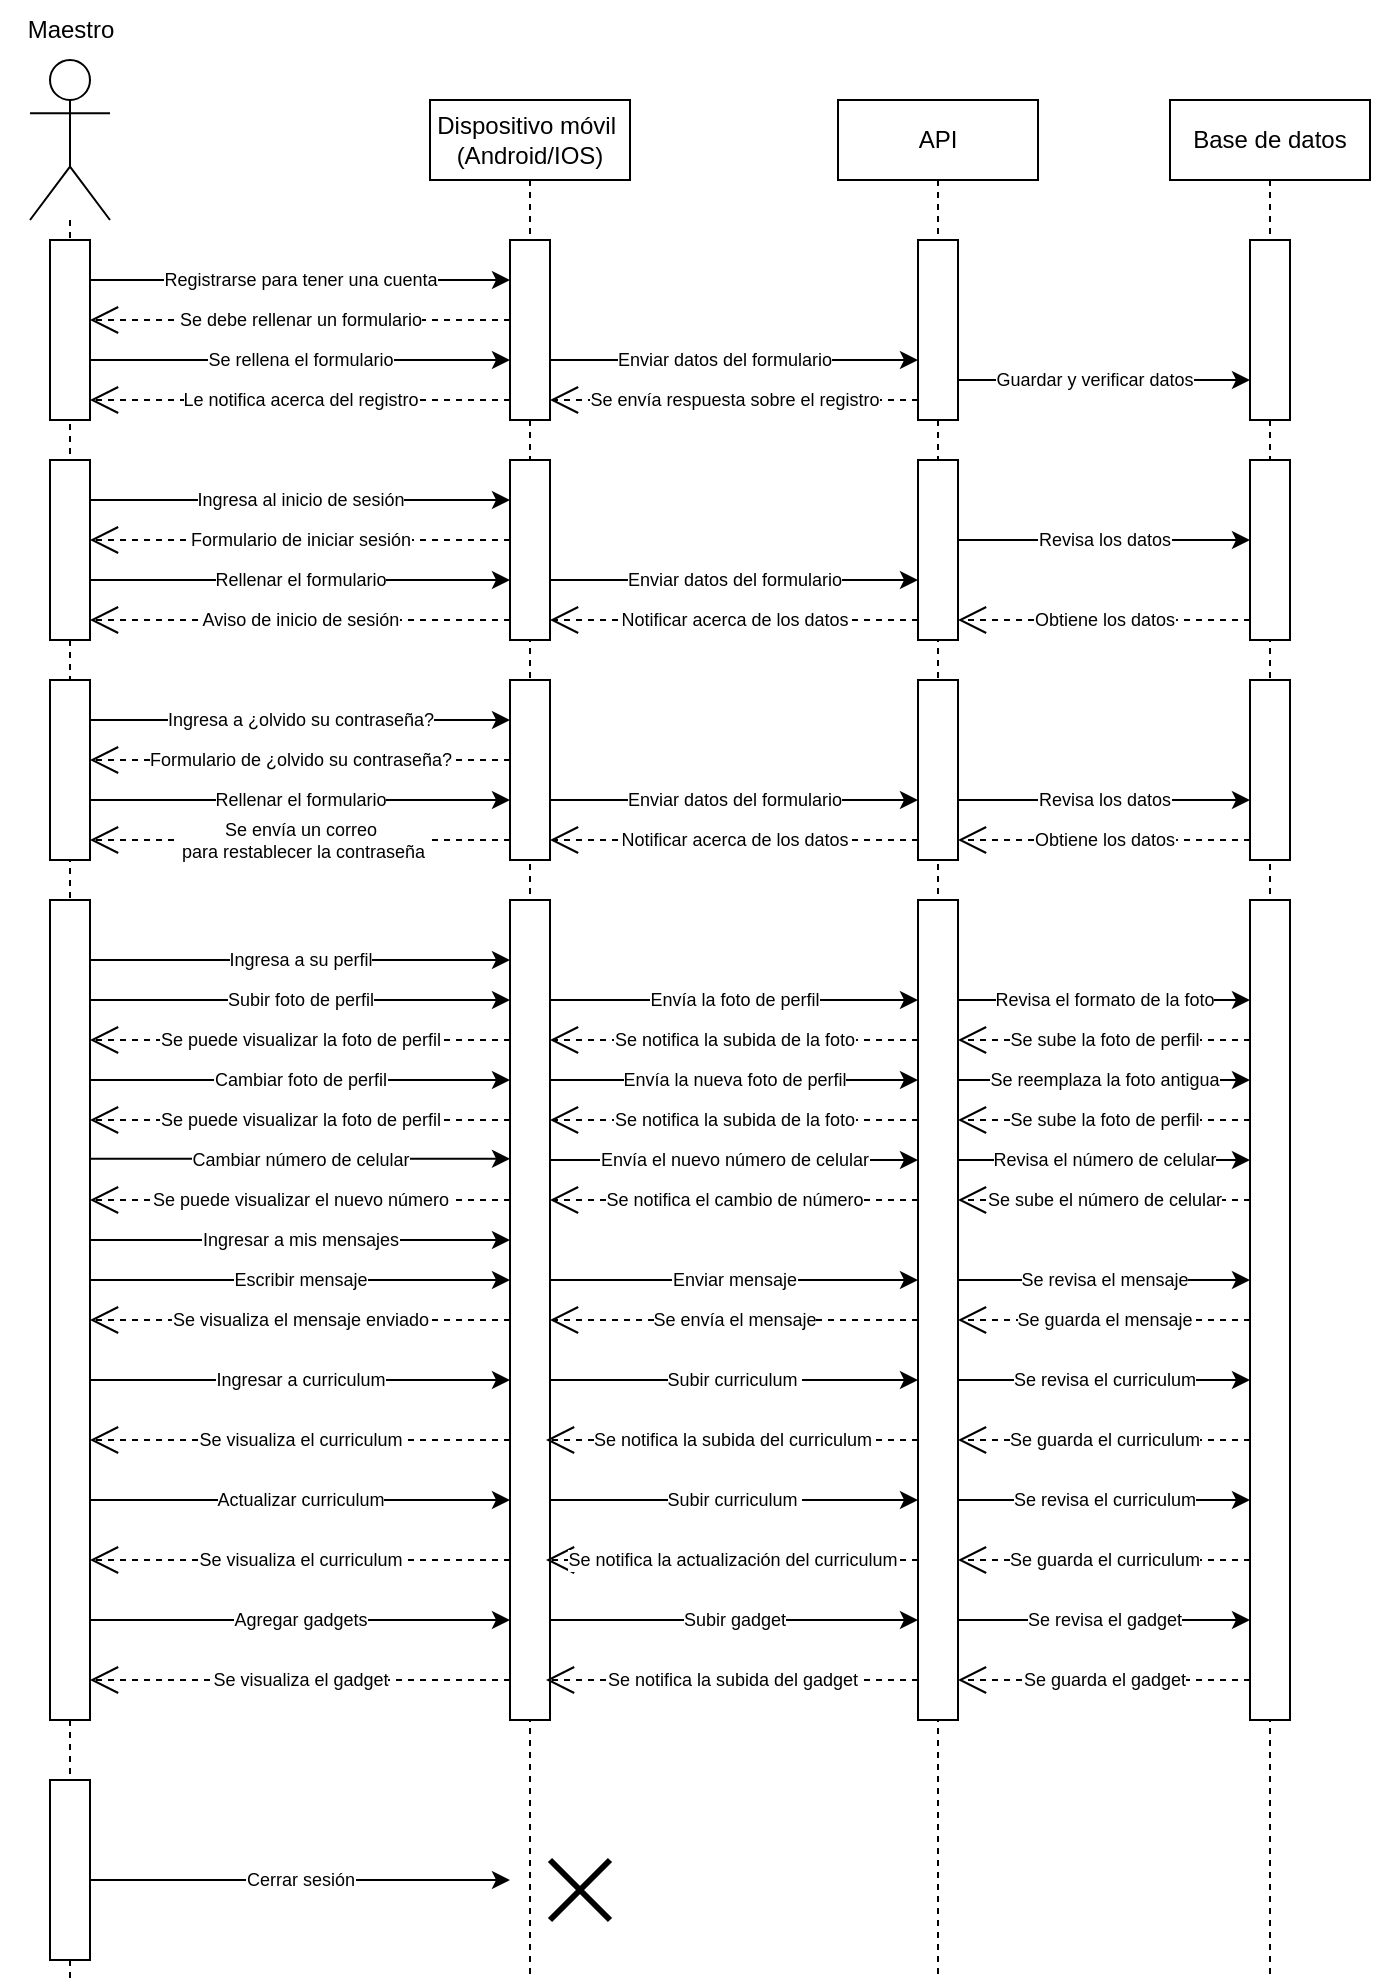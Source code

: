 <mxfile version="24.7.17">
  <diagram name="Página-1" id="ZMTTaH0kbrdrM8E4fykC">
    <mxGraphModel dx="2074" dy="786" grid="1" gridSize="10" guides="1" tooltips="1" connect="1" arrows="1" fold="1" page="1" pageScale="1" pageWidth="827" pageHeight="1169" math="0" shadow="0">
      <root>
        <mxCell id="0" />
        <mxCell id="1" parent="0" />
        <mxCell id="AaN_JI4PRGtVneOclb0R-4" value="" style="shape=umlLifeline;perimeter=lifelinePerimeter;whiteSpace=wrap;html=1;container=1;dropTarget=0;collapsible=0;recursiveResize=0;outlineConnect=0;portConstraint=eastwest;newEdgeStyle={&quot;curved&quot;:0,&quot;rounded&quot;:0};participant=umlActor;size=80;" vertex="1" parent="1">
          <mxGeometry x="90" y="70" width="40" height="960" as="geometry" />
        </mxCell>
        <mxCell id="AaN_JI4PRGtVneOclb0R-3" value="" style="html=1;points=[[0,0,0,0,5],[0,1,0,0,-5],[1,0,0,0,5],[1,1,0,0,-5]];perimeter=orthogonalPerimeter;outlineConnect=0;targetShapes=umlLifeline;portConstraint=eastwest;newEdgeStyle={&quot;curved&quot;:0,&quot;rounded&quot;:0};" vertex="1" parent="AaN_JI4PRGtVneOclb0R-4">
          <mxGeometry x="10" y="90" width="20" height="90" as="geometry" />
        </mxCell>
        <mxCell id="AaN_JI4PRGtVneOclb0R-33" value="" style="html=1;points=[[0,0,0,0,5],[0,1,0,0,-5],[1,0,0,0,5],[1,1,0,0,-5]];perimeter=orthogonalPerimeter;outlineConnect=0;targetShapes=umlLifeline;portConstraint=eastwest;newEdgeStyle={&quot;curved&quot;:0,&quot;rounded&quot;:0};" vertex="1" parent="AaN_JI4PRGtVneOclb0R-4">
          <mxGeometry x="10" y="200" width="20" height="90" as="geometry" />
        </mxCell>
        <mxCell id="AaN_JI4PRGtVneOclb0R-50" value="" style="html=1;points=[[0,0,0,0,5],[0,1,0,0,-5],[1,0,0,0,5],[1,1,0,0,-5]];perimeter=orthogonalPerimeter;outlineConnect=0;targetShapes=umlLifeline;portConstraint=eastwest;newEdgeStyle={&quot;curved&quot;:0,&quot;rounded&quot;:0};" vertex="1" parent="AaN_JI4PRGtVneOclb0R-4">
          <mxGeometry x="10" y="310" width="20" height="90" as="geometry" />
        </mxCell>
        <mxCell id="AaN_JI4PRGtVneOclb0R-67" value="" style="html=1;points=[[0,0,0,0,5],[0,1,0,0,-5],[1,0,0,0,5],[1,1,0,0,-5]];perimeter=orthogonalPerimeter;outlineConnect=0;targetShapes=umlLifeline;portConstraint=eastwest;newEdgeStyle={&quot;curved&quot;:0,&quot;rounded&quot;:0};" vertex="1" parent="AaN_JI4PRGtVneOclb0R-4">
          <mxGeometry x="10" y="420" width="20" height="410" as="geometry" />
        </mxCell>
        <mxCell id="AaN_JI4PRGtVneOclb0R-174" value="" style="html=1;points=[[0,0,0,0,5],[0,1,0,0,-5],[1,0,0,0,5],[1,1,0,0,-5]];perimeter=orthogonalPerimeter;outlineConnect=0;targetShapes=umlLifeline;portConstraint=eastwest;newEdgeStyle={&quot;curved&quot;:0,&quot;rounded&quot;:0};" vertex="1" parent="AaN_JI4PRGtVneOclb0R-4">
          <mxGeometry x="10" y="860" width="20" height="90" as="geometry" />
        </mxCell>
        <mxCell id="AaN_JI4PRGtVneOclb0R-5" value="Maestro" style="text;html=1;align=center;verticalAlign=middle;resizable=0;points=[];autosize=1;strokeColor=none;fillColor=none;" vertex="1" parent="1">
          <mxGeometry x="75" y="40" width="70" height="30" as="geometry" />
        </mxCell>
        <mxCell id="AaN_JI4PRGtVneOclb0R-10" value="Dispositivo móvil&amp;nbsp;&lt;div&gt;(Android/IOS)&lt;/div&gt;" style="shape=umlLifeline;perimeter=lifelinePerimeter;whiteSpace=wrap;html=1;container=1;dropTarget=0;collapsible=0;recursiveResize=0;outlineConnect=0;portConstraint=eastwest;newEdgeStyle={&quot;curved&quot;:0,&quot;rounded&quot;:0};" vertex="1" parent="1">
          <mxGeometry x="290" y="90" width="100" height="940" as="geometry" />
        </mxCell>
        <mxCell id="AaN_JI4PRGtVneOclb0R-19" value="" style="html=1;points=[[0,0,0,0,5],[0,1,0,0,-5],[1,0,0,0,5],[1,1,0,0,-5]];perimeter=orthogonalPerimeter;outlineConnect=0;targetShapes=umlLifeline;portConstraint=eastwest;newEdgeStyle={&quot;curved&quot;:0,&quot;rounded&quot;:0};" vertex="1" parent="AaN_JI4PRGtVneOclb0R-10">
          <mxGeometry x="40" y="70" width="20" height="90" as="geometry" />
        </mxCell>
        <mxCell id="AaN_JI4PRGtVneOclb0R-34" value="" style="html=1;points=[[0,0,0,0,5],[0,1,0,0,-5],[1,0,0,0,5],[1,1,0,0,-5]];perimeter=orthogonalPerimeter;outlineConnect=0;targetShapes=umlLifeline;portConstraint=eastwest;newEdgeStyle={&quot;curved&quot;:0,&quot;rounded&quot;:0};" vertex="1" parent="AaN_JI4PRGtVneOclb0R-10">
          <mxGeometry x="40" y="180" width="20" height="90" as="geometry" />
        </mxCell>
        <mxCell id="AaN_JI4PRGtVneOclb0R-51" value="" style="html=1;points=[[0,0,0,0,5],[0,1,0,0,-5],[1,0,0,0,5],[1,1,0,0,-5]];perimeter=orthogonalPerimeter;outlineConnect=0;targetShapes=umlLifeline;portConstraint=eastwest;newEdgeStyle={&quot;curved&quot;:0,&quot;rounded&quot;:0};" vertex="1" parent="AaN_JI4PRGtVneOclb0R-10">
          <mxGeometry x="40" y="290" width="20" height="90" as="geometry" />
        </mxCell>
        <mxCell id="AaN_JI4PRGtVneOclb0R-68" value="" style="html=1;points=[[0,0,0,0,5],[0,1,0,0,-5],[1,0,0,0,5],[1,1,0,0,-5]];perimeter=orthogonalPerimeter;outlineConnect=0;targetShapes=umlLifeline;portConstraint=eastwest;newEdgeStyle={&quot;curved&quot;:0,&quot;rounded&quot;:0};" vertex="1" parent="AaN_JI4PRGtVneOclb0R-10">
          <mxGeometry x="40" y="400" width="20" height="410" as="geometry" />
        </mxCell>
        <mxCell id="AaN_JI4PRGtVneOclb0R-177" value="" style="shape=umlDestroy;whiteSpace=wrap;html=1;strokeWidth=3;targetShapes=umlLifeline;" vertex="1" parent="AaN_JI4PRGtVneOclb0R-10">
          <mxGeometry x="60" y="880" width="30" height="30" as="geometry" />
        </mxCell>
        <mxCell id="AaN_JI4PRGtVneOclb0R-16" value="API" style="shape=umlLifeline;perimeter=lifelinePerimeter;whiteSpace=wrap;html=1;container=1;dropTarget=0;collapsible=0;recursiveResize=0;outlineConnect=0;portConstraint=eastwest;newEdgeStyle={&quot;curved&quot;:0,&quot;rounded&quot;:0};" vertex="1" parent="1">
          <mxGeometry x="494" y="90" width="100" height="940" as="geometry" />
        </mxCell>
        <mxCell id="AaN_JI4PRGtVneOclb0R-15" value="" style="html=1;points=[[0,0,0,0,5],[0,1,0,0,-5],[1,0,0,0,5],[1,1,0,0,-5]];perimeter=orthogonalPerimeter;outlineConnect=0;targetShapes=umlLifeline;portConstraint=eastwest;newEdgeStyle={&quot;curved&quot;:0,&quot;rounded&quot;:0};" vertex="1" parent="AaN_JI4PRGtVneOclb0R-16">
          <mxGeometry x="40" y="70" width="20" height="90" as="geometry" />
        </mxCell>
        <mxCell id="AaN_JI4PRGtVneOclb0R-42" value="" style="html=1;points=[[0,0,0,0,5],[0,1,0,0,-5],[1,0,0,0,5],[1,1,0,0,-5]];perimeter=orthogonalPerimeter;outlineConnect=0;targetShapes=umlLifeline;portConstraint=eastwest;newEdgeStyle={&quot;curved&quot;:0,&quot;rounded&quot;:0};" vertex="1" parent="AaN_JI4PRGtVneOclb0R-16">
          <mxGeometry x="40" y="180" width="20" height="90" as="geometry" />
        </mxCell>
        <mxCell id="AaN_JI4PRGtVneOclb0R-59" value="" style="html=1;points=[[0,0,0,0,5],[0,1,0,0,-5],[1,0,0,0,5],[1,1,0,0,-5]];perimeter=orthogonalPerimeter;outlineConnect=0;targetShapes=umlLifeline;portConstraint=eastwest;newEdgeStyle={&quot;curved&quot;:0,&quot;rounded&quot;:0};" vertex="1" parent="AaN_JI4PRGtVneOclb0R-16">
          <mxGeometry x="40" y="290" width="20" height="90" as="geometry" />
        </mxCell>
        <mxCell id="AaN_JI4PRGtVneOclb0R-17" value="Base de datos" style="shape=umlLifeline;perimeter=lifelinePerimeter;whiteSpace=wrap;html=1;container=1;dropTarget=0;collapsible=0;recursiveResize=0;outlineConnect=0;portConstraint=eastwest;newEdgeStyle={&quot;curved&quot;:0,&quot;rounded&quot;:0};" vertex="1" parent="1">
          <mxGeometry x="660" y="90" width="100" height="940" as="geometry" />
        </mxCell>
        <mxCell id="AaN_JI4PRGtVneOclb0R-18" value="" style="html=1;points=[[0,0,0,0,5],[0,1,0,0,-5],[1,0,0,0,5],[1,1,0,0,-5]];perimeter=orthogonalPerimeter;outlineConnect=0;targetShapes=umlLifeline;portConstraint=eastwest;newEdgeStyle={&quot;curved&quot;:0,&quot;rounded&quot;:0};" vertex="1" parent="AaN_JI4PRGtVneOclb0R-17">
          <mxGeometry x="40" y="70" width="20" height="90" as="geometry" />
        </mxCell>
        <mxCell id="AaN_JI4PRGtVneOclb0R-46" value="" style="html=1;points=[[0,0,0,0,5],[0,1,0,0,-5],[1,0,0,0,5],[1,1,0,0,-5]];perimeter=orthogonalPerimeter;outlineConnect=0;targetShapes=umlLifeline;portConstraint=eastwest;newEdgeStyle={&quot;curved&quot;:0,&quot;rounded&quot;:0};" vertex="1" parent="AaN_JI4PRGtVneOclb0R-17">
          <mxGeometry x="40" y="180" width="20" height="90" as="geometry" />
        </mxCell>
        <mxCell id="AaN_JI4PRGtVneOclb0R-64" value="" style="html=1;points=[[0,0,0,0,5],[0,1,0,0,-5],[1,0,0,0,5],[1,1,0,0,-5]];perimeter=orthogonalPerimeter;outlineConnect=0;targetShapes=umlLifeline;portConstraint=eastwest;newEdgeStyle={&quot;curved&quot;:0,&quot;rounded&quot;:0};" vertex="1" parent="AaN_JI4PRGtVneOclb0R-17">
          <mxGeometry x="40" y="290" width="20" height="90" as="geometry" />
        </mxCell>
        <mxCell id="AaN_JI4PRGtVneOclb0R-78" value="" style="html=1;points=[[0,0,0,0,5],[0,1,0,0,-5],[1,0,0,0,5],[1,1,0,0,-5]];perimeter=orthogonalPerimeter;outlineConnect=0;targetShapes=umlLifeline;portConstraint=eastwest;newEdgeStyle={&quot;curved&quot;:0,&quot;rounded&quot;:0};" vertex="1" parent="AaN_JI4PRGtVneOclb0R-17">
          <mxGeometry x="40" y="400" width="20" height="410" as="geometry" />
        </mxCell>
        <mxCell id="AaN_JI4PRGtVneOclb0R-21" value="" style="endArrow=classic;html=1;rounded=0;" edge="1" parent="1">
          <mxGeometry relative="1" as="geometry">
            <mxPoint x="120" y="180" as="sourcePoint" />
            <mxPoint x="330" y="180" as="targetPoint" />
          </mxGeometry>
        </mxCell>
        <mxCell id="AaN_JI4PRGtVneOclb0R-22" value="Registrarse para tener una cuenta" style="edgeLabel;resizable=0;html=1;;align=center;verticalAlign=middle;fontSize=9;" connectable="0" vertex="1" parent="AaN_JI4PRGtVneOclb0R-21">
          <mxGeometry relative="1" as="geometry" />
        </mxCell>
        <mxCell id="AaN_JI4PRGtVneOclb0R-23" value="Se debe rellenar un formulario" style="endArrow=open;endSize=12;dashed=1;html=1;rounded=0;fontSize=9;" edge="1" parent="1">
          <mxGeometry width="160" relative="1" as="geometry">
            <mxPoint x="330" y="200" as="sourcePoint" />
            <mxPoint x="120" y="200" as="targetPoint" />
          </mxGeometry>
        </mxCell>
        <mxCell id="AaN_JI4PRGtVneOclb0R-24" value="" style="endArrow=classic;html=1;rounded=0;" edge="1" parent="1">
          <mxGeometry relative="1" as="geometry">
            <mxPoint x="120" y="220" as="sourcePoint" />
            <mxPoint x="330" y="220" as="targetPoint" />
          </mxGeometry>
        </mxCell>
        <mxCell id="AaN_JI4PRGtVneOclb0R-25" value="Se rellena el formulario" style="edgeLabel;resizable=0;html=1;;align=center;verticalAlign=middle;fontSize=9;" connectable="0" vertex="1" parent="AaN_JI4PRGtVneOclb0R-24">
          <mxGeometry relative="1" as="geometry" />
        </mxCell>
        <mxCell id="AaN_JI4PRGtVneOclb0R-26" value="Le notifica acerca del registro" style="endArrow=open;endSize=12;dashed=1;html=1;rounded=0;fontSize=9;" edge="1" parent="1">
          <mxGeometry width="160" relative="1" as="geometry">
            <mxPoint x="330" y="240" as="sourcePoint" />
            <mxPoint x="120" y="240" as="targetPoint" />
          </mxGeometry>
        </mxCell>
        <mxCell id="AaN_JI4PRGtVneOclb0R-27" value="" style="endArrow=classic;html=1;rounded=0;" edge="1" parent="1" target="AaN_JI4PRGtVneOclb0R-15">
          <mxGeometry relative="1" as="geometry">
            <mxPoint x="350" y="220" as="sourcePoint" />
            <mxPoint x="530" y="220" as="targetPoint" />
          </mxGeometry>
        </mxCell>
        <mxCell id="AaN_JI4PRGtVneOclb0R-28" value="Enviar datos del formulario" style="edgeLabel;resizable=0;html=1;;align=center;verticalAlign=middle;fontSize=9;" connectable="0" vertex="1" parent="AaN_JI4PRGtVneOclb0R-27">
          <mxGeometry relative="1" as="geometry">
            <mxPoint x="-5" as="offset" />
          </mxGeometry>
        </mxCell>
        <mxCell id="AaN_JI4PRGtVneOclb0R-30" value="Se envía respuesta sobre el registro" style="endArrow=open;endSize=12;dashed=1;html=1;rounded=0;fontSize=9;" edge="1" parent="1" source="AaN_JI4PRGtVneOclb0R-15">
          <mxGeometry width="160" relative="1" as="geometry">
            <mxPoint x="530" y="240" as="sourcePoint" />
            <mxPoint x="350" y="240" as="targetPoint" />
          </mxGeometry>
        </mxCell>
        <mxCell id="AaN_JI4PRGtVneOclb0R-31" value="" style="endArrow=classic;html=1;rounded=0;" edge="1" parent="1">
          <mxGeometry relative="1" as="geometry">
            <mxPoint x="554" y="230" as="sourcePoint" />
            <mxPoint x="700" y="230" as="targetPoint" />
          </mxGeometry>
        </mxCell>
        <mxCell id="AaN_JI4PRGtVneOclb0R-32" value="Guardar y verificar datos" style="edgeLabel;resizable=0;html=1;;align=center;verticalAlign=middle;fontSize=9;" connectable="0" vertex="1" parent="AaN_JI4PRGtVneOclb0R-31">
          <mxGeometry relative="1" as="geometry">
            <mxPoint x="-5" as="offset" />
          </mxGeometry>
        </mxCell>
        <mxCell id="AaN_JI4PRGtVneOclb0R-35" value="" style="endArrow=classic;html=1;rounded=0;" edge="1" parent="1">
          <mxGeometry relative="1" as="geometry">
            <mxPoint x="120" y="290" as="sourcePoint" />
            <mxPoint x="330" y="290" as="targetPoint" />
          </mxGeometry>
        </mxCell>
        <mxCell id="AaN_JI4PRGtVneOclb0R-36" value="Ingresa al inicio de sesión" style="edgeLabel;resizable=0;html=1;;align=center;verticalAlign=middle;fontSize=9;" connectable="0" vertex="1" parent="AaN_JI4PRGtVneOclb0R-35">
          <mxGeometry relative="1" as="geometry" />
        </mxCell>
        <mxCell id="AaN_JI4PRGtVneOclb0R-37" value="Formulario de iniciar sesión" style="endArrow=open;endSize=12;dashed=1;html=1;rounded=0;fontSize=9;" edge="1" parent="1">
          <mxGeometry width="160" relative="1" as="geometry">
            <mxPoint x="330" y="310" as="sourcePoint" />
            <mxPoint x="120" y="310" as="targetPoint" />
          </mxGeometry>
        </mxCell>
        <mxCell id="AaN_JI4PRGtVneOclb0R-39" value="" style="endArrow=classic;html=1;rounded=0;" edge="1" parent="1">
          <mxGeometry relative="1" as="geometry">
            <mxPoint x="120" y="330" as="sourcePoint" />
            <mxPoint x="330" y="330" as="targetPoint" />
          </mxGeometry>
        </mxCell>
        <mxCell id="AaN_JI4PRGtVneOclb0R-40" value="Rellenar el formulario" style="edgeLabel;resizable=0;html=1;;align=center;verticalAlign=middle;fontSize=9;" connectable="0" vertex="1" parent="AaN_JI4PRGtVneOclb0R-39">
          <mxGeometry relative="1" as="geometry" />
        </mxCell>
        <mxCell id="AaN_JI4PRGtVneOclb0R-41" value="Aviso de inicio de sesión" style="endArrow=open;endSize=12;dashed=1;html=1;rounded=0;fontSize=9;" edge="1" parent="1">
          <mxGeometry width="160" relative="1" as="geometry">
            <mxPoint x="330" y="350" as="sourcePoint" />
            <mxPoint x="120" y="350" as="targetPoint" />
          </mxGeometry>
        </mxCell>
        <mxCell id="AaN_JI4PRGtVneOclb0R-43" value="" style="endArrow=classic;html=1;rounded=0;" edge="1" parent="1" target="AaN_JI4PRGtVneOclb0R-42">
          <mxGeometry relative="1" as="geometry">
            <mxPoint x="350" y="330" as="sourcePoint" />
            <mxPoint x="530" y="330" as="targetPoint" />
          </mxGeometry>
        </mxCell>
        <mxCell id="AaN_JI4PRGtVneOclb0R-44" value="Enviar datos del formulario" style="edgeLabel;resizable=0;html=1;;align=center;verticalAlign=middle;fontSize=9;" connectable="0" vertex="1" parent="AaN_JI4PRGtVneOclb0R-43">
          <mxGeometry relative="1" as="geometry" />
        </mxCell>
        <mxCell id="AaN_JI4PRGtVneOclb0R-45" value="Notificar acerca de los datos" style="endArrow=open;endSize=12;dashed=1;html=1;rounded=0;fontSize=9;" edge="1" parent="1">
          <mxGeometry width="160" relative="1" as="geometry">
            <mxPoint x="534" y="350" as="sourcePoint" />
            <mxPoint x="350" y="350" as="targetPoint" />
          </mxGeometry>
        </mxCell>
        <mxCell id="AaN_JI4PRGtVneOclb0R-47" value="" style="endArrow=classic;html=1;rounded=0;" edge="1" parent="1">
          <mxGeometry relative="1" as="geometry">
            <mxPoint x="554" y="310" as="sourcePoint" />
            <mxPoint x="700" y="310" as="targetPoint" />
          </mxGeometry>
        </mxCell>
        <mxCell id="AaN_JI4PRGtVneOclb0R-48" value="Revisa los datos" style="edgeLabel;resizable=0;html=1;;align=center;verticalAlign=middle;fontSize=9;" connectable="0" vertex="1" parent="AaN_JI4PRGtVneOclb0R-47">
          <mxGeometry relative="1" as="geometry" />
        </mxCell>
        <mxCell id="AaN_JI4PRGtVneOclb0R-49" value="Obtiene los datos" style="endArrow=open;endSize=12;dashed=1;html=1;rounded=0;fontSize=9;" edge="1" parent="1" target="AaN_JI4PRGtVneOclb0R-42">
          <mxGeometry width="160" relative="1" as="geometry">
            <mxPoint x="700" y="350" as="sourcePoint" />
            <mxPoint x="560" y="350" as="targetPoint" />
          </mxGeometry>
        </mxCell>
        <mxCell id="AaN_JI4PRGtVneOclb0R-52" value="" style="endArrow=classic;html=1;rounded=0;" edge="1" parent="1">
          <mxGeometry relative="1" as="geometry">
            <mxPoint x="120" y="400" as="sourcePoint" />
            <mxPoint x="330" y="400" as="targetPoint" />
          </mxGeometry>
        </mxCell>
        <mxCell id="AaN_JI4PRGtVneOclb0R-53" value="Ingresa a ¿olvido su contraseña?" style="edgeLabel;resizable=0;html=1;;align=center;verticalAlign=middle;fontSize=9;" connectable="0" vertex="1" parent="AaN_JI4PRGtVneOclb0R-52">
          <mxGeometry relative="1" as="geometry" />
        </mxCell>
        <mxCell id="AaN_JI4PRGtVneOclb0R-55" value="Formulario de ¿olvido su contraseña?" style="endArrow=open;endSize=12;dashed=1;html=1;rounded=0;fontSize=9;" edge="1" parent="1">
          <mxGeometry width="160" relative="1" as="geometry">
            <mxPoint x="330" y="420" as="sourcePoint" />
            <mxPoint x="120" y="420" as="targetPoint" />
          </mxGeometry>
        </mxCell>
        <mxCell id="AaN_JI4PRGtVneOclb0R-56" value="" style="endArrow=classic;html=1;rounded=0;" edge="1" parent="1">
          <mxGeometry relative="1" as="geometry">
            <mxPoint x="120" y="440" as="sourcePoint" />
            <mxPoint x="330" y="440" as="targetPoint" />
          </mxGeometry>
        </mxCell>
        <mxCell id="AaN_JI4PRGtVneOclb0R-57" value="Rellenar el formulario" style="edgeLabel;resizable=0;html=1;;align=center;verticalAlign=middle;fontSize=9;" connectable="0" vertex="1" parent="AaN_JI4PRGtVneOclb0R-56">
          <mxGeometry relative="1" as="geometry" />
        </mxCell>
        <mxCell id="AaN_JI4PRGtVneOclb0R-58" value="Se envía un correo&lt;div&gt;&amp;nbsp;para restablecer la contraseña&lt;/div&gt;" style="endArrow=open;endSize=12;dashed=1;html=1;rounded=0;fontSize=9;" edge="1" parent="1">
          <mxGeometry width="160" relative="1" as="geometry">
            <mxPoint x="330" y="460" as="sourcePoint" />
            <mxPoint x="120" y="460" as="targetPoint" />
          </mxGeometry>
        </mxCell>
        <mxCell id="AaN_JI4PRGtVneOclb0R-60" value="" style="endArrow=classic;html=1;rounded=0;" edge="1" parent="1" target="AaN_JI4PRGtVneOclb0R-59">
          <mxGeometry relative="1" as="geometry">
            <mxPoint x="350" y="440" as="sourcePoint" />
            <mxPoint x="530" y="440" as="targetPoint" />
          </mxGeometry>
        </mxCell>
        <mxCell id="AaN_JI4PRGtVneOclb0R-61" value="Enviar datos del formulario" style="edgeLabel;resizable=0;html=1;;align=center;verticalAlign=middle;fontSize=9;" connectable="0" vertex="1" parent="AaN_JI4PRGtVneOclb0R-60">
          <mxGeometry relative="1" as="geometry" />
        </mxCell>
        <mxCell id="AaN_JI4PRGtVneOclb0R-62" value="" style="endArrow=classic;html=1;rounded=0;" edge="1" parent="1" source="AaN_JI4PRGtVneOclb0R-59">
          <mxGeometry relative="1" as="geometry">
            <mxPoint x="560" y="440" as="sourcePoint" />
            <mxPoint x="700" y="440" as="targetPoint" />
          </mxGeometry>
        </mxCell>
        <mxCell id="AaN_JI4PRGtVneOclb0R-63" value="Revisa los datos" style="edgeLabel;resizable=0;html=1;;align=center;verticalAlign=middle;fontSize=9;" connectable="0" vertex="1" parent="AaN_JI4PRGtVneOclb0R-62">
          <mxGeometry relative="1" as="geometry" />
        </mxCell>
        <mxCell id="AaN_JI4PRGtVneOclb0R-65" value="Obtiene los datos" style="endArrow=open;endSize=12;dashed=1;html=1;rounded=0;fontSize=9;" edge="1" parent="1" target="AaN_JI4PRGtVneOclb0R-59">
          <mxGeometry width="160" relative="1" as="geometry">
            <mxPoint x="700" y="460" as="sourcePoint" />
            <mxPoint x="560" y="460" as="targetPoint" />
          </mxGeometry>
        </mxCell>
        <mxCell id="AaN_JI4PRGtVneOclb0R-66" value="Notificar acerca de los datos" style="endArrow=open;endSize=12;dashed=1;html=1;rounded=0;fontSize=9;" edge="1" parent="1">
          <mxGeometry width="160" relative="1" as="geometry">
            <mxPoint x="534" y="460" as="sourcePoint" />
            <mxPoint x="350" y="460" as="targetPoint" />
          </mxGeometry>
        </mxCell>
        <mxCell id="AaN_JI4PRGtVneOclb0R-69" value="" style="endArrow=classic;html=1;rounded=0;" edge="1" parent="1">
          <mxGeometry relative="1" as="geometry">
            <mxPoint x="120" y="520" as="sourcePoint" />
            <mxPoint x="330" y="520" as="targetPoint" />
          </mxGeometry>
        </mxCell>
        <mxCell id="AaN_JI4PRGtVneOclb0R-70" value="Ingresa a su perfil" style="edgeLabel;resizable=0;html=1;;align=center;verticalAlign=middle;fontSize=9;" connectable="0" vertex="1" parent="AaN_JI4PRGtVneOclb0R-69">
          <mxGeometry relative="1" as="geometry" />
        </mxCell>
        <mxCell id="AaN_JI4PRGtVneOclb0R-71" value="" style="endArrow=classic;html=1;rounded=0;" edge="1" parent="1">
          <mxGeometry relative="1" as="geometry">
            <mxPoint x="120" y="540" as="sourcePoint" />
            <mxPoint x="330" y="540" as="targetPoint" />
          </mxGeometry>
        </mxCell>
        <mxCell id="AaN_JI4PRGtVneOclb0R-72" value="Subir foto de perfil" style="edgeLabel;resizable=0;html=1;;align=center;verticalAlign=middle;fontSize=9;" connectable="0" vertex="1" parent="AaN_JI4PRGtVneOclb0R-71">
          <mxGeometry relative="1" as="geometry" />
        </mxCell>
        <mxCell id="AaN_JI4PRGtVneOclb0R-76" value="" style="endArrow=classic;html=1;rounded=0;" edge="1" parent="1" target="AaN_JI4PRGtVneOclb0R-75">
          <mxGeometry relative="1" as="geometry">
            <mxPoint x="350" y="540" as="sourcePoint" />
            <mxPoint x="560" y="540" as="targetPoint" />
          </mxGeometry>
        </mxCell>
        <mxCell id="AaN_JI4PRGtVneOclb0R-77" value="Envía la foto de perfil" style="edgeLabel;resizable=0;html=1;;align=center;verticalAlign=middle;fontSize=9;" connectable="0" vertex="1" parent="AaN_JI4PRGtVneOclb0R-76">
          <mxGeometry relative="1" as="geometry" />
        </mxCell>
        <mxCell id="AaN_JI4PRGtVneOclb0R-75" value="" style="html=1;points=[[0,0,0,0,5],[0,1,0,0,-5],[1,0,0,0,5],[1,1,0,0,-5]];perimeter=orthogonalPerimeter;outlineConnect=0;targetShapes=umlLifeline;portConstraint=eastwest;newEdgeStyle={&quot;curved&quot;:0,&quot;rounded&quot;:0};" vertex="1" parent="1">
          <mxGeometry x="534" y="490" width="20" height="410" as="geometry" />
        </mxCell>
        <mxCell id="AaN_JI4PRGtVneOclb0R-79" value="" style="endArrow=classic;html=1;rounded=0;" edge="1" parent="1">
          <mxGeometry relative="1" as="geometry">
            <mxPoint x="554" y="540" as="sourcePoint" />
            <mxPoint x="700" y="540" as="targetPoint" />
          </mxGeometry>
        </mxCell>
        <mxCell id="AaN_JI4PRGtVneOclb0R-80" value="Revisa el formato de la foto" style="edgeLabel;resizable=0;html=1;;align=center;verticalAlign=middle;fontSize=9;" connectable="0" vertex="1" parent="AaN_JI4PRGtVneOclb0R-79">
          <mxGeometry relative="1" as="geometry" />
        </mxCell>
        <mxCell id="AaN_JI4PRGtVneOclb0R-81" value="Se sube la foto de perfil" style="endArrow=open;endSize=12;dashed=1;html=1;rounded=0;fontSize=9;" edge="1" parent="1">
          <mxGeometry width="160" relative="1" as="geometry">
            <mxPoint x="700" y="560" as="sourcePoint" />
            <mxPoint x="554" y="560" as="targetPoint" />
          </mxGeometry>
        </mxCell>
        <mxCell id="AaN_JI4PRGtVneOclb0R-82" value="Se notifica la subida de la foto" style="endArrow=open;endSize=12;dashed=1;html=1;rounded=0;fontSize=9;" edge="1" parent="1">
          <mxGeometry width="160" relative="1" as="geometry">
            <mxPoint x="534" y="560" as="sourcePoint" />
            <mxPoint x="350" y="560" as="targetPoint" />
          </mxGeometry>
        </mxCell>
        <mxCell id="AaN_JI4PRGtVneOclb0R-83" value="Se puede visualizar la foto de perfil" style="endArrow=open;endSize=12;dashed=1;html=1;rounded=0;fontSize=9;" edge="1" parent="1" source="AaN_JI4PRGtVneOclb0R-68">
          <mxGeometry width="160" relative="1" as="geometry">
            <mxPoint x="310" y="560" as="sourcePoint" />
            <mxPoint x="120" y="560" as="targetPoint" />
          </mxGeometry>
        </mxCell>
        <mxCell id="AaN_JI4PRGtVneOclb0R-84" value="" style="endArrow=classic;html=1;rounded=0;" edge="1" parent="1">
          <mxGeometry relative="1" as="geometry">
            <mxPoint x="120" y="580" as="sourcePoint" />
            <mxPoint x="330" y="580" as="targetPoint" />
          </mxGeometry>
        </mxCell>
        <mxCell id="AaN_JI4PRGtVneOclb0R-85" value="Cambiar foto de perfil" style="edgeLabel;resizable=0;html=1;;align=center;verticalAlign=middle;fontSize=9;" connectable="0" vertex="1" parent="AaN_JI4PRGtVneOclb0R-84">
          <mxGeometry relative="1" as="geometry" />
        </mxCell>
        <mxCell id="AaN_JI4PRGtVneOclb0R-86" value="" style="endArrow=classic;html=1;rounded=0;" edge="1" parent="1">
          <mxGeometry relative="1" as="geometry">
            <mxPoint x="350" y="580" as="sourcePoint" />
            <mxPoint x="534" y="580" as="targetPoint" />
          </mxGeometry>
        </mxCell>
        <mxCell id="AaN_JI4PRGtVneOclb0R-87" value="Envía la nueva foto de perfil" style="edgeLabel;resizable=0;html=1;;align=center;verticalAlign=middle;fontSize=9;" connectable="0" vertex="1" parent="AaN_JI4PRGtVneOclb0R-86">
          <mxGeometry relative="1" as="geometry" />
        </mxCell>
        <mxCell id="AaN_JI4PRGtVneOclb0R-88" value="" style="endArrow=classic;html=1;rounded=0;" edge="1" parent="1">
          <mxGeometry relative="1" as="geometry">
            <mxPoint x="554" y="580" as="sourcePoint" />
            <mxPoint x="700" y="580" as="targetPoint" />
          </mxGeometry>
        </mxCell>
        <mxCell id="AaN_JI4PRGtVneOclb0R-89" value="Se reemplaza la foto antigua" style="edgeLabel;resizable=0;html=1;;align=center;verticalAlign=middle;fontSize=9;" connectable="0" vertex="1" parent="AaN_JI4PRGtVneOclb0R-88">
          <mxGeometry relative="1" as="geometry" />
        </mxCell>
        <mxCell id="AaN_JI4PRGtVneOclb0R-90" value="Se sube la foto de perfil" style="endArrow=open;endSize=12;dashed=1;html=1;rounded=0;fontSize=9;" edge="1" parent="1">
          <mxGeometry width="160" relative="1" as="geometry">
            <mxPoint x="700" y="600" as="sourcePoint" />
            <mxPoint x="554" y="600" as="targetPoint" />
          </mxGeometry>
        </mxCell>
        <mxCell id="AaN_JI4PRGtVneOclb0R-91" value="Se notifica la subida de la foto" style="endArrow=open;endSize=12;dashed=1;html=1;rounded=0;fontSize=9;" edge="1" parent="1">
          <mxGeometry width="160" relative="1" as="geometry">
            <mxPoint x="534" y="600" as="sourcePoint" />
            <mxPoint x="350" y="600" as="targetPoint" />
          </mxGeometry>
        </mxCell>
        <mxCell id="AaN_JI4PRGtVneOclb0R-92" value="Se puede visualizar la foto de perfil" style="endArrow=open;endSize=12;dashed=1;html=1;rounded=0;fontSize=9;" edge="1" parent="1">
          <mxGeometry width="160" relative="1" as="geometry">
            <mxPoint x="330" y="600" as="sourcePoint" />
            <mxPoint x="120" y="600" as="targetPoint" />
          </mxGeometry>
        </mxCell>
        <mxCell id="AaN_JI4PRGtVneOclb0R-93" value="" style="endArrow=classic;html=1;rounded=0;" edge="1" parent="1">
          <mxGeometry relative="1" as="geometry">
            <mxPoint x="120" y="619.43" as="sourcePoint" />
            <mxPoint x="330" y="619.43" as="targetPoint" />
          </mxGeometry>
        </mxCell>
        <mxCell id="AaN_JI4PRGtVneOclb0R-94" value="Cambiar número de celular" style="edgeLabel;resizable=0;html=1;;align=center;verticalAlign=middle;fontSize=9;" connectable="0" vertex="1" parent="AaN_JI4PRGtVneOclb0R-93">
          <mxGeometry relative="1" as="geometry" />
        </mxCell>
        <mxCell id="AaN_JI4PRGtVneOclb0R-95" value="" style="endArrow=classic;html=1;rounded=0;" edge="1" parent="1" target="AaN_JI4PRGtVneOclb0R-75">
          <mxGeometry relative="1" as="geometry">
            <mxPoint x="350" y="620.0" as="sourcePoint" />
            <mxPoint x="530" y="620" as="targetPoint" />
          </mxGeometry>
        </mxCell>
        <mxCell id="AaN_JI4PRGtVneOclb0R-96" value="Envía el nuevo número de celular" style="edgeLabel;resizable=0;html=1;;align=center;verticalAlign=middle;fontSize=9;" connectable="0" vertex="1" parent="AaN_JI4PRGtVneOclb0R-95">
          <mxGeometry relative="1" as="geometry" />
        </mxCell>
        <mxCell id="AaN_JI4PRGtVneOclb0R-97" value="" style="endArrow=classic;html=1;rounded=0;" edge="1" parent="1" target="AaN_JI4PRGtVneOclb0R-78">
          <mxGeometry relative="1" as="geometry">
            <mxPoint x="554" y="620.0" as="sourcePoint" />
            <mxPoint x="700" y="620" as="targetPoint" />
          </mxGeometry>
        </mxCell>
        <mxCell id="AaN_JI4PRGtVneOclb0R-98" value="Revisa el número de celular" style="edgeLabel;resizable=0;html=1;;align=center;verticalAlign=middle;fontSize=9;" connectable="0" vertex="1" parent="AaN_JI4PRGtVneOclb0R-97">
          <mxGeometry relative="1" as="geometry" />
        </mxCell>
        <mxCell id="AaN_JI4PRGtVneOclb0R-99" value="Se sube el número de celular" style="endArrow=open;endSize=12;dashed=1;html=1;rounded=0;fontSize=9;" edge="1" parent="1">
          <mxGeometry width="160" relative="1" as="geometry">
            <mxPoint x="700" y="640" as="sourcePoint" />
            <mxPoint x="554" y="640" as="targetPoint" />
          </mxGeometry>
        </mxCell>
        <mxCell id="AaN_JI4PRGtVneOclb0R-100" value="Se notifica el cambio de número" style="endArrow=open;endSize=12;dashed=1;html=1;rounded=0;fontSize=9;" edge="1" parent="1" source="AaN_JI4PRGtVneOclb0R-75">
          <mxGeometry width="160" relative="1" as="geometry">
            <mxPoint x="530" y="640" as="sourcePoint" />
            <mxPoint x="350" y="640" as="targetPoint" />
          </mxGeometry>
        </mxCell>
        <mxCell id="AaN_JI4PRGtVneOclb0R-101" value="Se puede visualizar el nuevo número" style="endArrow=open;endSize=12;dashed=1;html=1;rounded=0;fontSize=9;" edge="1" parent="1">
          <mxGeometry width="160" relative="1" as="geometry">
            <mxPoint x="330" y="640" as="sourcePoint" />
            <mxPoint x="120" y="640" as="targetPoint" />
          </mxGeometry>
        </mxCell>
        <mxCell id="AaN_JI4PRGtVneOclb0R-107" value="" style="endArrow=classic;html=1;rounded=0;" edge="1" parent="1">
          <mxGeometry relative="1" as="geometry">
            <mxPoint x="120" y="660" as="sourcePoint" />
            <mxPoint x="330" y="660" as="targetPoint" />
          </mxGeometry>
        </mxCell>
        <mxCell id="AaN_JI4PRGtVneOclb0R-108" value="Ingresar a mis mensajes" style="edgeLabel;resizable=0;html=1;;align=center;verticalAlign=middle;fontSize=9;" connectable="0" vertex="1" parent="AaN_JI4PRGtVneOclb0R-107">
          <mxGeometry relative="1" as="geometry" />
        </mxCell>
        <mxCell id="AaN_JI4PRGtVneOclb0R-110" value="" style="endArrow=classic;html=1;rounded=0;" edge="1" parent="1">
          <mxGeometry relative="1" as="geometry">
            <mxPoint x="120" y="680" as="sourcePoint" />
            <mxPoint x="330" y="680" as="targetPoint" />
          </mxGeometry>
        </mxCell>
        <mxCell id="AaN_JI4PRGtVneOclb0R-111" value="Escribir mensaje" style="edgeLabel;resizable=0;html=1;;align=center;verticalAlign=middle;fontSize=9;" connectable="0" vertex="1" parent="AaN_JI4PRGtVneOclb0R-110">
          <mxGeometry relative="1" as="geometry" />
        </mxCell>
        <mxCell id="AaN_JI4PRGtVneOclb0R-112" value="" style="endArrow=classic;html=1;rounded=0;" edge="1" parent="1" target="AaN_JI4PRGtVneOclb0R-75">
          <mxGeometry relative="1" as="geometry">
            <mxPoint x="350" y="680" as="sourcePoint" />
            <mxPoint x="530" y="680" as="targetPoint" />
          </mxGeometry>
        </mxCell>
        <mxCell id="AaN_JI4PRGtVneOclb0R-113" value="Enviar mensaje" style="edgeLabel;resizable=0;html=1;;align=center;verticalAlign=middle;fontSize=9;" connectable="0" vertex="1" parent="AaN_JI4PRGtVneOclb0R-112">
          <mxGeometry relative="1" as="geometry" />
        </mxCell>
        <mxCell id="AaN_JI4PRGtVneOclb0R-114" value="" style="endArrow=classic;html=1;rounded=0;" edge="1" parent="1" target="AaN_JI4PRGtVneOclb0R-78">
          <mxGeometry relative="1" as="geometry">
            <mxPoint x="554" y="680" as="sourcePoint" />
            <mxPoint x="738" y="680" as="targetPoint" />
          </mxGeometry>
        </mxCell>
        <mxCell id="AaN_JI4PRGtVneOclb0R-115" value="Se revisa el mensaje" style="edgeLabel;resizable=0;html=1;;align=center;verticalAlign=middle;fontSize=9;" connectable="0" vertex="1" parent="AaN_JI4PRGtVneOclb0R-114">
          <mxGeometry relative="1" as="geometry" />
        </mxCell>
        <mxCell id="AaN_JI4PRGtVneOclb0R-116" value="Se guarda el mensaje" style="endArrow=open;endSize=12;dashed=1;html=1;rounded=0;fontSize=9;" edge="1" parent="1">
          <mxGeometry width="160" relative="1" as="geometry">
            <mxPoint x="700" y="700" as="sourcePoint" />
            <mxPoint x="554" y="700" as="targetPoint" />
          </mxGeometry>
        </mxCell>
        <mxCell id="AaN_JI4PRGtVneOclb0R-117" value="Se envía el mensaje" style="endArrow=open;endSize=12;dashed=1;html=1;rounded=0;fontSize=9;" edge="1" parent="1" source="AaN_JI4PRGtVneOclb0R-75">
          <mxGeometry width="160" relative="1" as="geometry">
            <mxPoint x="496" y="700" as="sourcePoint" />
            <mxPoint x="350" y="700" as="targetPoint" />
          </mxGeometry>
        </mxCell>
        <mxCell id="AaN_JI4PRGtVneOclb0R-118" value="Se visualiza el mensaje enviado" style="endArrow=open;endSize=12;dashed=1;html=1;rounded=0;fontSize=9;" edge="1" parent="1" source="AaN_JI4PRGtVneOclb0R-68">
          <mxGeometry width="160" relative="1" as="geometry">
            <mxPoint x="304" y="700" as="sourcePoint" />
            <mxPoint x="120" y="700" as="targetPoint" />
          </mxGeometry>
        </mxCell>
        <mxCell id="AaN_JI4PRGtVneOclb0R-146" value="" style="endArrow=classic;html=1;rounded=0;" edge="1" parent="1">
          <mxGeometry relative="1" as="geometry">
            <mxPoint x="120" y="730" as="sourcePoint" />
            <mxPoint x="330" y="730" as="targetPoint" />
          </mxGeometry>
        </mxCell>
        <mxCell id="AaN_JI4PRGtVneOclb0R-147" value="Ingresar a curriculum" style="edgeLabel;resizable=0;html=1;;align=center;verticalAlign=middle;fontSize=9;" connectable="0" vertex="1" parent="AaN_JI4PRGtVneOclb0R-146">
          <mxGeometry relative="1" as="geometry" />
        </mxCell>
        <mxCell id="AaN_JI4PRGtVneOclb0R-148" value="" style="endArrow=classic;html=1;rounded=0;" edge="1" parent="1" target="AaN_JI4PRGtVneOclb0R-75">
          <mxGeometry relative="1" as="geometry">
            <mxPoint x="350" y="730" as="sourcePoint" />
            <mxPoint x="530" y="730" as="targetPoint" />
          </mxGeometry>
        </mxCell>
        <mxCell id="AaN_JI4PRGtVneOclb0R-149" value="Subir curriculum&amp;nbsp;" style="edgeLabel;resizable=0;html=1;;align=center;verticalAlign=middle;fontSize=9;" connectable="0" vertex="1" parent="AaN_JI4PRGtVneOclb0R-148">
          <mxGeometry relative="1" as="geometry" />
        </mxCell>
        <mxCell id="AaN_JI4PRGtVneOclb0R-150" value="" style="endArrow=classic;html=1;rounded=0;" edge="1" parent="1">
          <mxGeometry relative="1" as="geometry">
            <mxPoint x="554" y="730" as="sourcePoint" />
            <mxPoint x="700" y="730" as="targetPoint" />
          </mxGeometry>
        </mxCell>
        <mxCell id="AaN_JI4PRGtVneOclb0R-151" value="Se revisa el curriculum" style="edgeLabel;resizable=0;html=1;;align=center;verticalAlign=middle;fontSize=9;" connectable="0" vertex="1" parent="AaN_JI4PRGtVneOclb0R-150">
          <mxGeometry relative="1" as="geometry" />
        </mxCell>
        <mxCell id="AaN_JI4PRGtVneOclb0R-152" value="Se guarda el curriculum" style="endArrow=open;endSize=12;dashed=1;html=1;rounded=0;fontSize=9;" edge="1" parent="1">
          <mxGeometry width="160" relative="1" as="geometry">
            <mxPoint x="700" y="760" as="sourcePoint" />
            <mxPoint x="554" y="760" as="targetPoint" />
          </mxGeometry>
        </mxCell>
        <mxCell id="AaN_JI4PRGtVneOclb0R-153" value="Se notifica la subida del curriculum" style="endArrow=open;endSize=12;dashed=1;html=1;rounded=0;fontSize=9;" edge="1" parent="1" source="AaN_JI4PRGtVneOclb0R-75">
          <mxGeometry width="160" relative="1" as="geometry">
            <mxPoint x="530" y="760" as="sourcePoint" />
            <mxPoint x="348" y="760" as="targetPoint" />
          </mxGeometry>
        </mxCell>
        <mxCell id="AaN_JI4PRGtVneOclb0R-154" value="Se visualiza el curriculum" style="endArrow=open;endSize=12;dashed=1;html=1;rounded=0;fontSize=9;" edge="1" parent="1">
          <mxGeometry width="160" relative="1" as="geometry">
            <mxPoint x="330" y="760" as="sourcePoint" />
            <mxPoint x="120" y="760" as="targetPoint" />
          </mxGeometry>
        </mxCell>
        <mxCell id="AaN_JI4PRGtVneOclb0R-155" value="" style="endArrow=classic;html=1;rounded=0;" edge="1" parent="1">
          <mxGeometry relative="1" as="geometry">
            <mxPoint x="120" y="790" as="sourcePoint" />
            <mxPoint x="330" y="790" as="targetPoint" />
          </mxGeometry>
        </mxCell>
        <mxCell id="AaN_JI4PRGtVneOclb0R-156" value="Actualizar curriculum" style="edgeLabel;resizable=0;html=1;;align=center;verticalAlign=middle;fontSize=9;" connectable="0" vertex="1" parent="AaN_JI4PRGtVneOclb0R-155">
          <mxGeometry relative="1" as="geometry" />
        </mxCell>
        <mxCell id="AaN_JI4PRGtVneOclb0R-157" value="" style="endArrow=classic;html=1;rounded=0;" edge="1" parent="1">
          <mxGeometry relative="1" as="geometry">
            <mxPoint x="350" y="790" as="sourcePoint" />
            <mxPoint x="534" y="790" as="targetPoint" />
          </mxGeometry>
        </mxCell>
        <mxCell id="AaN_JI4PRGtVneOclb0R-158" value="Subir curriculum&amp;nbsp;" style="edgeLabel;resizable=0;html=1;;align=center;verticalAlign=middle;fontSize=9;" connectable="0" vertex="1" parent="AaN_JI4PRGtVneOclb0R-157">
          <mxGeometry relative="1" as="geometry" />
        </mxCell>
        <mxCell id="AaN_JI4PRGtVneOclb0R-159" value="" style="endArrow=classic;html=1;rounded=0;" edge="1" parent="1">
          <mxGeometry relative="1" as="geometry">
            <mxPoint x="554" y="790" as="sourcePoint" />
            <mxPoint x="700" y="790" as="targetPoint" />
          </mxGeometry>
        </mxCell>
        <mxCell id="AaN_JI4PRGtVneOclb0R-160" value="Se revisa el curriculum" style="edgeLabel;resizable=0;html=1;;align=center;verticalAlign=middle;fontSize=9;" connectable="0" vertex="1" parent="AaN_JI4PRGtVneOclb0R-159">
          <mxGeometry relative="1" as="geometry" />
        </mxCell>
        <mxCell id="AaN_JI4PRGtVneOclb0R-161" value="Se guarda el curriculum" style="endArrow=open;endSize=12;dashed=1;html=1;rounded=0;fontSize=9;" edge="1" parent="1">
          <mxGeometry width="160" relative="1" as="geometry">
            <mxPoint x="700" y="820" as="sourcePoint" />
            <mxPoint x="554" y="820" as="targetPoint" />
          </mxGeometry>
        </mxCell>
        <mxCell id="AaN_JI4PRGtVneOclb0R-162" value="Se notifica la actualización del curriculum" style="endArrow=open;endSize=12;dashed=1;html=1;rounded=0;fontSize=9;" edge="1" parent="1">
          <mxGeometry width="160" relative="1" as="geometry">
            <mxPoint x="534" y="820" as="sourcePoint" />
            <mxPoint x="348" y="820" as="targetPoint" />
          </mxGeometry>
        </mxCell>
        <mxCell id="AaN_JI4PRGtVneOclb0R-163" value="Se visualiza el curriculum" style="endArrow=open;endSize=12;dashed=1;html=1;rounded=0;fontSize=9;" edge="1" parent="1">
          <mxGeometry width="160" relative="1" as="geometry">
            <mxPoint x="330" y="820" as="sourcePoint" />
            <mxPoint x="120" y="820" as="targetPoint" />
          </mxGeometry>
        </mxCell>
        <mxCell id="AaN_JI4PRGtVneOclb0R-164" value="" style="endArrow=classic;html=1;rounded=0;" edge="1" parent="1">
          <mxGeometry relative="1" as="geometry">
            <mxPoint x="120" y="850" as="sourcePoint" />
            <mxPoint x="330" y="850" as="targetPoint" />
          </mxGeometry>
        </mxCell>
        <mxCell id="AaN_JI4PRGtVneOclb0R-165" value="Agregar gadgets" style="edgeLabel;resizable=0;html=1;;align=center;verticalAlign=middle;fontSize=9;" connectable="0" vertex="1" parent="AaN_JI4PRGtVneOclb0R-164">
          <mxGeometry relative="1" as="geometry" />
        </mxCell>
        <mxCell id="AaN_JI4PRGtVneOclb0R-166" value="" style="endArrow=classic;html=1;rounded=0;" edge="1" parent="1" target="AaN_JI4PRGtVneOclb0R-75">
          <mxGeometry relative="1" as="geometry">
            <mxPoint x="350" y="850" as="sourcePoint" />
            <mxPoint x="530" y="850" as="targetPoint" />
          </mxGeometry>
        </mxCell>
        <mxCell id="AaN_JI4PRGtVneOclb0R-167" value="Subir gadget" style="edgeLabel;resizable=0;html=1;;align=center;verticalAlign=middle;fontSize=9;" connectable="0" vertex="1" parent="AaN_JI4PRGtVneOclb0R-166">
          <mxGeometry relative="1" as="geometry" />
        </mxCell>
        <mxCell id="AaN_JI4PRGtVneOclb0R-168" value="" style="endArrow=classic;html=1;rounded=0;" edge="1" parent="1">
          <mxGeometry relative="1" as="geometry">
            <mxPoint x="554" y="850" as="sourcePoint" />
            <mxPoint x="700" y="850" as="targetPoint" />
          </mxGeometry>
        </mxCell>
        <mxCell id="AaN_JI4PRGtVneOclb0R-169" value="Se revisa el gadget" style="edgeLabel;resizable=0;html=1;;align=center;verticalAlign=middle;fontSize=9;" connectable="0" vertex="1" parent="AaN_JI4PRGtVneOclb0R-168">
          <mxGeometry relative="1" as="geometry" />
        </mxCell>
        <mxCell id="AaN_JI4PRGtVneOclb0R-170" value="Se guarda el gadget" style="endArrow=open;endSize=12;dashed=1;html=1;rounded=0;fontSize=9;" edge="1" parent="1">
          <mxGeometry width="160" relative="1" as="geometry">
            <mxPoint x="700" y="880" as="sourcePoint" />
            <mxPoint x="554" y="880" as="targetPoint" />
          </mxGeometry>
        </mxCell>
        <mxCell id="AaN_JI4PRGtVneOclb0R-172" value="Se notifica la subida del gadget" style="endArrow=open;endSize=12;dashed=1;html=1;rounded=0;fontSize=9;" edge="1" parent="1">
          <mxGeometry width="160" relative="1" as="geometry">
            <mxPoint x="534" y="880" as="sourcePoint" />
            <mxPoint x="348" y="880" as="targetPoint" />
          </mxGeometry>
        </mxCell>
        <mxCell id="AaN_JI4PRGtVneOclb0R-173" value="Se visualiza el gadget" style="endArrow=open;endSize=12;dashed=1;html=1;rounded=0;fontSize=9;" edge="1" parent="1">
          <mxGeometry width="160" relative="1" as="geometry">
            <mxPoint x="330" y="880" as="sourcePoint" />
            <mxPoint x="120" y="880" as="targetPoint" />
          </mxGeometry>
        </mxCell>
        <mxCell id="AaN_JI4PRGtVneOclb0R-175" value="" style="endArrow=classic;html=1;rounded=0;" edge="1" parent="1">
          <mxGeometry relative="1" as="geometry">
            <mxPoint x="120" y="980" as="sourcePoint" />
            <mxPoint x="330" y="980" as="targetPoint" />
          </mxGeometry>
        </mxCell>
        <mxCell id="AaN_JI4PRGtVneOclb0R-176" value="Cerrar sesión" style="edgeLabel;resizable=0;html=1;;align=center;verticalAlign=middle;fontSize=9;" connectable="0" vertex="1" parent="AaN_JI4PRGtVneOclb0R-175">
          <mxGeometry relative="1" as="geometry" />
        </mxCell>
      </root>
    </mxGraphModel>
  </diagram>
</mxfile>
